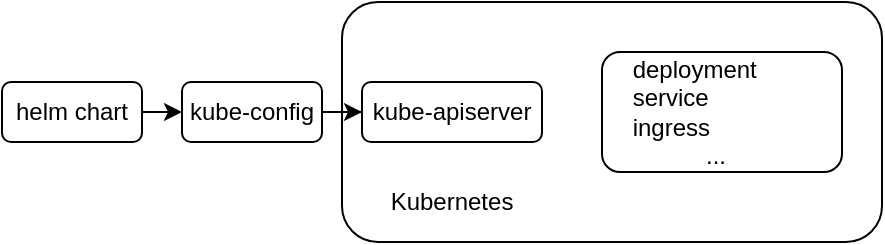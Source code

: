 <mxfile version="22.1.5" type="github">
  <diagram name="Page-1" id="JxQtIGuL1HX6G6ALxYl1">
    <mxGraphModel dx="842" dy="541" grid="1" gridSize="10" guides="1" tooltips="1" connect="1" arrows="1" fold="1" page="1" pageScale="1" pageWidth="827" pageHeight="1169" math="0" shadow="0">
      <root>
        <mxCell id="0" />
        <mxCell id="1" parent="0" />
        <mxCell id="KJHsj21JO3pnio1pqQuS-1" value="" style="rounded=1;whiteSpace=wrap;html=1;" vertex="1" parent="1">
          <mxGeometry x="350" y="450" width="270" height="120" as="geometry" />
        </mxCell>
        <mxCell id="LLf0_JildX3zrnSfgbZ6-6" style="edgeStyle=orthogonalEdgeStyle;rounded=0;orthogonalLoop=1;jettySize=auto;html=1;exitX=1;exitY=0.5;exitDx=0;exitDy=0;entryX=0;entryY=0.5;entryDx=0;entryDy=0;" parent="1" source="LLf0_JildX3zrnSfgbZ6-2" target="LLf0_JildX3zrnSfgbZ6-3" edge="1">
          <mxGeometry relative="1" as="geometry" />
        </mxCell>
        <mxCell id="LLf0_JildX3zrnSfgbZ6-2" value="helm chart" style="rounded=1;whiteSpace=wrap;html=1;" parent="1" vertex="1">
          <mxGeometry x="180" y="490" width="70" height="30" as="geometry" />
        </mxCell>
        <mxCell id="LLf0_JildX3zrnSfgbZ6-7" style="edgeStyle=orthogonalEdgeStyle;rounded=0;orthogonalLoop=1;jettySize=auto;html=1;exitX=1;exitY=0.5;exitDx=0;exitDy=0;" parent="1" source="LLf0_JildX3zrnSfgbZ6-3" target="LLf0_JildX3zrnSfgbZ6-4" edge="1">
          <mxGeometry relative="1" as="geometry" />
        </mxCell>
        <mxCell id="LLf0_JildX3zrnSfgbZ6-3" value="kube-config" style="rounded=1;whiteSpace=wrap;html=1;" parent="1" vertex="1">
          <mxGeometry x="270" y="490" width="70" height="30" as="geometry" />
        </mxCell>
        <mxCell id="LLf0_JildX3zrnSfgbZ6-4" value="kube-apiserver" style="rounded=1;whiteSpace=wrap;html=1;" parent="1" vertex="1">
          <mxGeometry x="360" y="490" width="90" height="30" as="geometry" />
        </mxCell>
        <mxCell id="LLf0_JildX3zrnSfgbZ6-5" value="&amp;nbsp; &amp;nbsp; deployment&lt;br&gt;&amp;nbsp; &amp;nbsp; service&lt;br&gt;&amp;nbsp; &amp;nbsp; ingress&lt;br&gt;&amp;nbsp; &amp;nbsp; &amp;nbsp; &amp;nbsp; &amp;nbsp; &amp;nbsp; &amp;nbsp; &amp;nbsp;..." style="rounded=1;whiteSpace=wrap;html=1;align=left;" parent="1" vertex="1">
          <mxGeometry x="480" y="475" width="120" height="60" as="geometry" />
        </mxCell>
        <mxCell id="KJHsj21JO3pnio1pqQuS-3" value="Kubernetes" style="text;strokeColor=none;align=center;fillColor=none;html=1;verticalAlign=middle;whiteSpace=wrap;rounded=0;" vertex="1" parent="1">
          <mxGeometry x="375" y="535" width="60" height="30" as="geometry" />
        </mxCell>
      </root>
    </mxGraphModel>
  </diagram>
</mxfile>
